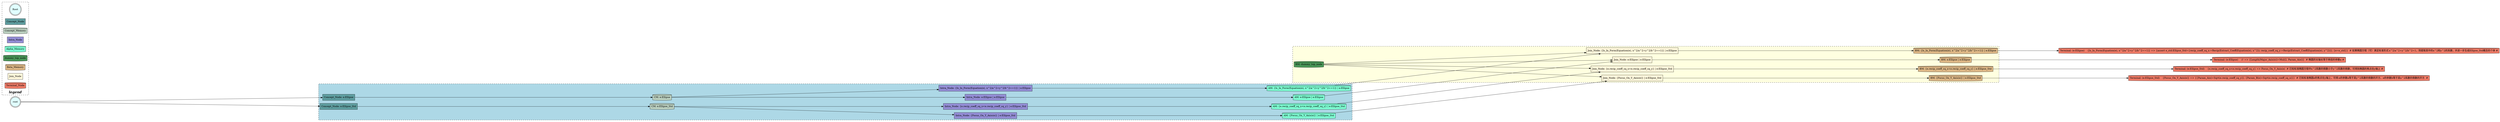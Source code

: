 digraph rete_network {
	graph [bb="0,0,12396,924",
		ordering=in,
		rankdir=LR,
		ranksep="5 equally"
	];
	node [label="\N"];
	subgraph cluster_alpha_network {
		graph [bb="1586.5,230,6709,444",
			bgcolor=lightblue,
			style=dashed
		];
		subgraph concept_node {
			"Concept_Node: e:Ellipse"	[fillcolor=cadetblue,
				height=0.5,
				pos="1683,364",
				shape=rect,
				style=filled,
				width=2.1111];
			"Concept_Node: e:Ellipse_Std"	[fillcolor=cadetblue,
				height=0.5,
				pos="1683,310",
				shape=rect,
				style=filled,
				width=2.4583];
		}
		subgraph concept_memory {
			"CM: e:Ellipse"	[fillcolor="#bbd0c0",
				height=0.5,
				pos="3292,364",
				shape=cylinder,
				style=filled,
				width=1.2917];
			"CM: e:Ellipse_Std"	[fillcolor="#bbd0c0",
				height=0.5,
				pos="3292,310",
				shape=cylinder,
				style=filled,
				width=1.6389];
		}
		subgraph intra_node {
			"Intra_Node: e:Ellipse | e:Ellipse"	[fillcolor="#948ed6",
				height=0.5,
				pos="4901,364",
				shape=rect,
				style=filled,
				width=2.6528];
			"Intra_Node: {Focus_On_Y_Axis(e)} | e:Ellipse_Std"	[fillcolor="#948ed6",
				height=0.5,
				pos="4901,256",
				shape=rect,
				style=filled,
				width=4.1806];
			"Intra_Node: {Is_In_Form(Equation(e), x^2/a^2+y^2/b^2==1)} | e:Ellipse"	[fillcolor="#948ed6",
				height=0.5,
				pos="4901,418",
				shape=rect,
				style=filled,
				width=5.8472];
			"Intra_Node: {e.recip_coeff_sq_x<e.recip_coeff_sq_y} | e:Ellipse_Std"	[fillcolor="#948ed6",
				height=0.5,
				pos="4901,310",
				shape=rect,
				style=filled,
				width=5.5139];
		}
		subgraph alpha_memory {
			graph [rank=same];
			"AM: e:Ellipse | e:Ellipse"	[fillcolor=aquamarine,
				height=0.5,
				pos="6510,364",
				shape=cylinder,
				style=filled,
				width=2.1111];
			"AM: {Focus_On_Y_Axis(e)} | e:Ellipse_Std"	[fillcolor=aquamarine,
				height=0.5,
				pos="6510,256",
				shape=cylinder,
				style=filled,
				width=3.6389];
			"AM: {Is_In_Form(Equation(e), x^2/a^2+y^2/b^2==1)} | e:Ellipse"	[fillcolor=aquamarine,
				height=0.5,
				pos="6510,418",
				shape=cylinder,
				style=filled,
				width=5.3056];
			"AM: {e.recip_coeff_sq_x<e.recip_coeff_sq_y} | e:Ellipse_Std"	[fillcolor=aquamarine,
				height=0.5,
				pos="6510,310",
				shape=cylinder,
				style=filled,
				width=4.9722];
		}
		"Concept_Node: e:Ellipse" -> "CM: e:Ellipse"	[pos="e,3245.1,364 1759.4,364 2035.6,364 2989.5,364 3233.7,364"];
		"CM: e:Ellipse" -> "Intra_Node: e:Ellipse | e:Ellipse"	[pos="e,4805.2,364 3338.9,364 3555.6,364 4478.3,364 4793.8,364"];
		"CM: e:Ellipse" -> "Intra_Node: {Is_In_Form(Equation(e), x^2/a^2+y^2/b^2==1)} | e:Ellipse"	[pos="e,4690,410.94 3338.9,365.54 3533.3,372.08 4295.9,397.7 4678.6,410.56"];
		"Concept_Node: e:Ellipse_Std" -> "CM: e:Ellipse_Std"	[pos="e,3232.7,310 1771.8,310 2058.4,310 2962.6,310 3221.3,310"];
		"CM: e:Ellipse_Std" -> "Intra_Node: {Focus_On_Y_Axis(e)} | e:Ellipse_Std"	[pos="e,4750.1,261.04 3351.1,308.05 3575.4,300.51 4389.1,273.17 4738.7,261.42"];
		"CM: e:Ellipse_Std" -> "Intra_Node: {e.recip_coeff_sq_x<e.recip_coeff_sq_y} | e:Ellipse_Std"	[pos="e,4702.1,310 3351.1,310 3565.7,310 4319.7,310 4690.7,310"];
		"Intra_Node: e:Ellipse | e:Ellipse" -> "AM: e:Ellipse | e:Ellipse"	[pos="e,6433.8,364 4996.8,364 5284.8,364 6146.4,364 6422.7,364"];
		"Intra_Node: {Focus_On_Y_Axis(e)} | e:Ellipse_Std" -> "AM: {Focus_On_Y_Axis(e)} | e:Ellipse_Std"	[pos="e,6378.7,256 5051.7,256 5360.7,256 6065.2,256 6367.2,256"];
		"Intra_Node: {Is_In_Form(Equation(e), x^2/a^2+y^2/b^2==1)} | e:Ellipse" -> "AM: {Is_In_Form(Equation(e), x^2/a^2+y^2/b^2==1)} | e:Ellipse"	[pos="e,6318.8,418 5111.7,418 5422.5,418 6001.6,418 6307.6,418"];
		"Intra_Node: {e.recip_coeff_sq_x<e.recip_coeff_sq_y} | e:Ellipse_Std" -> "AM: {e.recip_coeff_sq_x<e.recip_coeff_sq_y} | e:Ellipse_Std"	[pos="e,6330.6,310 5099.9,310 5411.5,310 6012.9,310 6319.4,310"];
	}
	subgraph cluster_beta_network {
		graph [bb="6429,8,9926.5,222",
			bgcolor=lightyellow,
			style=dashed
		];
		subgraph dummy_top_node {
			graph [rank=same];
		}
		subgraph beta_memory {
			"BM: dummy_top_node"	[fillcolor="#4a9759",
				height=0.5,
				pos="6510,115",
				shape=cylinder,
				style=filled,
				width=2.0278];
			"BM: {Is_In_Form(Equation(e), x^2/a^2+y^2/b^2==1)} | e:Ellipse"	[fillcolor=burlywood,
				height=0.5,
				pos="9728,196",
				shape=cylinder,
				style=filled,
				width=5.2917];
			"BM: {e.recip_coeff_sq_x<e.recip_coeff_sq_y} | e:Ellipse_Std"	[fillcolor=burlywood,
				height=0.5,
				pos="9728,88",
				shape=cylinder,
				style=filled,
				width=4.9583];
			"BM: {Focus_On_Y_Axis(e)} | e:Ellipse_Std"	[fillcolor=burlywood,
				height=0.5,
				pos="9728,34",
				shape=cylinder,
				style=filled,
				width=3.625];
			"BM: e:Ellipse | e:Ellipse"	[fillcolor=burlywood,
				height=0.5,
				pos="9728,142",
				shape=cylinder,
				style=filled,
				width=2.0972];
		}
		subgraph join_node {
			"Join_Node: {Is_In_Form(Equation(e), x^2/a^2+y^2/b^2==1)} | e:Ellipse"	[fillcolor=cornsilk,
				height=0.5,
				pos="8119,196",
				shape=rect,
				style=filled,
				width=5.8056];
			"Join_Node: {e.recip_coeff_sq_x<e.recip_coeff_sq_y} | e:Ellipse_Std"	[fillcolor=cornsilk,
				height=0.5,
				pos="8119,88",
				shape=rect,
				style=filled,
				width=5.4722];
			"Join_Node: {Focus_On_Y_Axis(e)} | e:Ellipse_Std"	[fillcolor=cornsilk,
				height=0.5,
				pos="8119,34",
				shape=rect,
				style=filled,
				width=4.1389];
			"Join_Node: e:Ellipse | e:Ellipse"	[fillcolor=cornsilk,
				height=0.5,
				pos="8119,142",
				shape=rect,
				style=filled,
				width=2.6111];
		}
		"Join_Node: {Is_In_Form(Equation(e), x^2/a^2+y^2/b^2==1)} | e:Ellipse" -> "BM: {Is_In_Form(Equation(e), x^2/a^2+y^2/b^2==1)} | e:Ellipse"	[pos="e,9537.1,196 8328.4,196 8639,196 9219.5,196 9525.8,196"];
		"BM: dummy_top_node" -> "Join_Node: {Is_In_Form(Equation(e), x^2/a^2+y^2/b^2==1)} | e:Ellipse"	[pos="e,7909.5,185.49 6583.4,118.65 6813.1,130.23 7531.7,166.45 7898.2,184.92"];
		"BM: dummy_top_node" -> "Join_Node: {e.recip_coeff_sq_x<e.recip_coeff_sq_y} | e:Ellipse_Std"	[pos="e,7921.6,91.301 6583.4,113.78 6815.7,109.88 7547.5,97.585 7910.1,91.492"];
		"BM: dummy_top_node" -> "Join_Node: {Focus_On_Y_Axis(e)} | e:Ellipse_Std"	[pos="e,7969.7,41.477 6583.4,111.35 6826.4,99.1 7616.6,59.275 7958.2,42.054"];
		"BM: dummy_top_node" -> "Join_Node: e:Ellipse | e:Ellipse"	[pos="e,8024.7,140.43 6583.4,116.22 6840.6,120.54 7710.8,135.16 8013.3,140.24"];
		"Join_Node: {e.recip_coeff_sq_x<e.recip_coeff_sq_y} | e:Ellipse_Std" -> "BM: {e.recip_coeff_sq_x<e.recip_coeff_sq_y} | e:Ellipse_Std"	[pos="e,9549.1,88 8316.2,88 8627.6,88 9231,88 9537.9,88"];
		"Join_Node: {Focus_On_Y_Axis(e)} | e:Ellipse_Std" -> "BM: {Focus_On_Y_Axis(e)} | e:Ellipse_Std"	[pos="e,9597.2,34 8268.3,34 8576.7,34 9283.5,34 9585.7,34"];
		"Join_Node: e:Ellipse | e:Ellipse" -> "BM: e:Ellipse | e:Ellipse"	[pos="e,9652.1,142 8213.3,142 8499.9,142 9364.4,142 9640.9,142"];
	}
	subgraph root {
		root	[fillcolor=lightcyan,
			height=0.79716,
			pos="74,337",
			shape=doublecircle,
			style=filled,
			width=0.79716];
	}
	subgraph terminal_node {
		graph [rank=same];
		"Terminal: (e:Ellipse)    ∅ => {Length(Major_Axis(e))=Mul(2, Param_A(e))}  # 椭圆的长轴长等于两倍的参数a #"	[fillcolor="#ee7b67",
			height=0.5,
			pos="11337,142",
			shape=cylinder,
			style=filled,
			width=9.2222];
		"Terminal: (e:Ellipse_Std)    {Focus_On_Y_Axis(e)} => {{Param_A(e)=Sqrt(e.recip_coeff_sq_y)}; {Param_B(e)=Sqrt(e.recip_coeff_sq_x)}}  # \
已知标准椭圆e的焦点在y轴上，可得:e的参数a等于其y^2系数的倒数的开方、e的参数b等于其x^2系数的倒数的开方  #"	[fillcolor="#ee7b67",
			height=0.5,
			pos="11337,34",
			shape=cylinder,
			style=filled,
			width=21.319];
		"Terminal: (e:Ellipse)    {Is_In_Form(Equation(e), x^2/a^2+y^2/b^2==1)} => {assert e_std:Ellipse_Std={recip_coeff_sq_x:=Recip(Extract_\
Coeff(Equation(e), x^2)); recip_coeff_sq_y:=Recip(Extract_Coeff(Equation(e), y^2))}; {e=e_std}}  # 如果椭圆方程（可）满足标准形式 \
x^2/a^2+y^2/b^2=1，则提取其中的x^2和y^2的系数，并进一步生成Ellipse_Std概念的个体 #"	[fillcolor="#ee7b67",
			height=0.5,
			pos="11337,196",
			shape=cylinder,
			style=filled,
			width=29.403];
		"Terminal: (e:Ellipse_Std)    {e.recip_coeff_sq_x<e.recip_coeff_sq_y} => Focus_On_Y_Axis(e)  # 已知标准椭圆方程中x^2系数的倒数小于y^\
2系数的倒数，可得到椭圆的焦点在y轴上 #"	[fillcolor="#ee7b67",
			height=0.5,
			pos="11337,88",
			shape=cylinder,
			style=filled,
			width=15.111];
	}
	subgraph cluster_legend {
		graph [bb="8,374,140,916",
			fontname="Times-BoldItalic",
			fontsize=20,
			label=legend,
			labelloc=b,
			lheight=0.31,
			lp="74,389",
			lwidth=0.76,
			style=dashed
		];
		Root	[fillcolor=lightcyan,
			height=0.88743,
			pos="74,876",
			shape=doublecircle,
			style=filled,
			width=0.88743];
		Concept_Node	[fillcolor=cadetblue,
			height=0.5,
			pos="74,808",
			shape=rect,
			style=filled,
			width=1.3611];
		Concept_Memory	[fillcolor="#bbd0c0",
			height=0.5,
			pos="74,754",
			shape=cylinder,
			style=filled,
			width=1.6111];
		Intra_Node	[fillcolor="#948ed6",
			height=0.5,
			pos="74,700",
			shape=rect,
			style=filled,
			width=1.0833];
		Alpha_Memory	[fillcolor=aquamarine,
			height=0.5,
			pos="74,646",
			shape=cylinder,
			style=filled,
			width=1.4444];
		dummy_top_node	[fillcolor="#4a9759",
			height=0.5,
			pos="74,592",
			shape=cylinder,
			style=filled,
			width=1.6111];
		Beta_Memory	[fillcolor=burlywood,
			height=0.5,
			pos="74,538",
			shape=cylinder,
			style=filled,
			width=1.3333];
		Join_Node	[fillcolor=cornsilk,
			height=0.5,
			pos="74,484",
			shape=rect,
			style=filled,
			width=1.0417];
		Terminal_Node	[fillcolor="#ee7b67",
			height=0.5,
			pos="74,430",
			shape=cylinder,
			style=filled,
			width=1.4306];
	}
	root -> "Concept_Node: e:Ellipse"	[pos="e,1606.6,362.73 103.23,337.47 284.92,340.53 1291.5,357.44 1595.2,362.54"];
	root -> "Concept_Node: e:Ellipse_Std"	[pos="e,1594.1,311.48 103.23,336.53 282.47,333.51 1264.6,317.01 1582.6,311.67"];
	"AM: e:Ellipse | e:Ellipse" -> "Join_Node: e:Ellipse | e:Ellipse"	[pos="e,8024.5,153.93 6586.2,353.8 6623.2,348.78 6668.4,342.6 6709,337 7242.9,263.26 7375.9,241.02 7910,169 7943.6,164.46 7980.4,159.65 \
8013.5,155.37"];
	"AM: {Focus_On_Y_Axis(e)} | e:Ellipse_Std" -> "Join_Node: {Focus_On_Y_Axis(e)} | e:Ellipse_Std"	[pos="e,7974.2,52.488 6631.6,238.79 6873.9,204.34 7436.7,124.71 7910,61 7927.1,58.698 7945,56.323 7962.8,53.981"];
	"AM: {Is_In_Form(Equation(e), x^2/a^2+y^2/b^2==1)} | e:Ellipse" -> "Join_Node: {Is_In_Form(Equation(e), x^2/a^2+y^2/b^2==1)} | e:Ellipse"	[pos="e,7985.4,214.44 6643.3,399.99 6665.3,397 6687.8,393.92 6709,391 7171.5,327.46 7719.4,251.41 7974.3,215.99"];
	"AM: {e.recip_coeff_sq_x<e.recip_coeff_sq_y} | e:Ellipse_Std" -> "Join_Node: {e.recip_coeff_sq_x<e.recip_coeff_sq_y} | e:Ellipse_Std"	[pos="e,7974.2,106.48 6642.5,292.13 6664.7,289.09 6687.5,285.97 6709,283 7242.9,209.26 7375.9,187.02 7910,115 7927.1,112.69 7945,110.32 \
7962.8,107.97"];
	"BM: {Is_In_Form(Equation(e), x^2/a^2+y^2/b^2==1)} | e:Ellipse" -> "Terminal: (e:Ellipse)    {Is_In_Form(Equation(e), x^2/a^2+y^2/b^2==1)} => {assert e_std:Ellipse_Std={recip_coeff_sq_x:=Recip(Extract_\
Coeff(Equation(e), x^2)); recip_coeff_sq_y:=Recip(Extract_Coeff(Equation(e), y^2))}; {e=e_std}}  # 如果椭圆方程（可）满足标准形式 \
x^2/a^2+y^2/b^2=1，则提取其中的x^2和y^2的系数，并进一步生成Ellipse_Std概念的个体 #"	[pos="e,10278,196 9918.9,196 10013,196 10135,196 10267,196"];
	"BM: {e.recip_coeff_sq_x<e.recip_coeff_sq_y} | e:Ellipse_Std" -> "Terminal: (e:Ellipse_Std)    {e.recip_coeff_sq_x<e.recip_coeff_sq_y} => Focus_On_Y_Axis(e)  # 已知标准椭圆方程中x^2系数的倒数小于y^\
2系数的倒数，可得到椭圆的焦点在y轴上 #"	[pos="e,10793,88 9906.7,88 10117,88 10476,88 10782,88"];
	"BM: {Focus_On_Y_Axis(e)} | e:Ellipse_Std" -> "Terminal: (e:Ellipse_Std)    {Focus_On_Y_Axis(e)} => {{Param_A(e)=Sqrt(e.recip_coeff_sq_y)}; {Param_B(e)=Sqrt(e.recip_coeff_sq_x)}}  # \
已知标准椭圆e的焦点在y轴上，可得:e的参数a等于其y^2系数的倒数的开方、e的参数b等于其x^2系数的倒数的开方  #"	[pos="e,10569,34 9858.8,34 10014,34 10288,34 10558,34"];
	"BM: e:Ellipse | e:Ellipse" -> "Terminal: (e:Ellipse)    ∅ => {Length(Major_Axis(e))=Mul(2, Param_A(e))}  # 椭圆的长轴长等于两倍的参数a #"	[pos="e,11005,142 9803.8,142 10012,142 10609,142 10993,142"];
}
